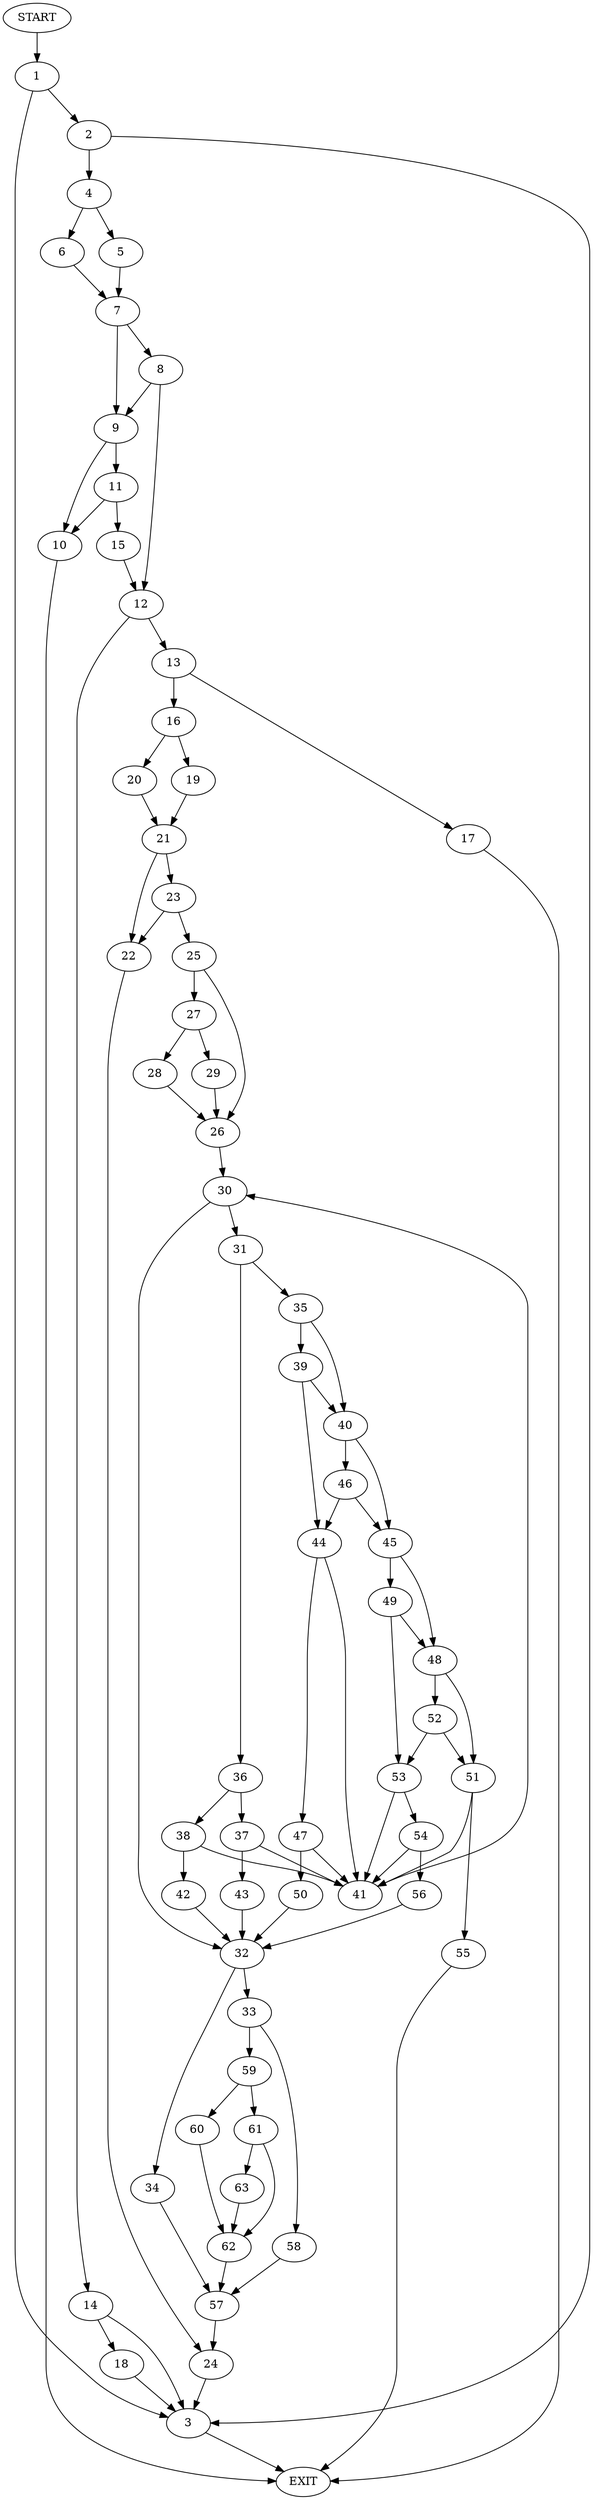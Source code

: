 digraph {
0 [label="START"]
64 [label="EXIT"]
0 -> 1
1 -> 2
1 -> 3
3 -> 64
2 -> 3
2 -> 4
4 -> 5
4 -> 6
5 -> 7
6 -> 7
7 -> 8
7 -> 9
9 -> 10
9 -> 11
8 -> 9
8 -> 12
12 -> 13
12 -> 14
10 -> 64
11 -> 10
11 -> 15
15 -> 12
13 -> 16
13 -> 17
14 -> 18
14 -> 3
16 -> 19
16 -> 20
17 -> 64
20 -> 21
19 -> 21
21 -> 22
21 -> 23
22 -> 24
23 -> 25
23 -> 22
25 -> 26
25 -> 27
27 -> 28
27 -> 29
26 -> 30
28 -> 26
29 -> 26
30 -> 31
30 -> 32
32 -> 33
32 -> 34
31 -> 35
31 -> 36
36 -> 37
36 -> 38
35 -> 39
35 -> 40
38 -> 41
38 -> 42
37 -> 41
37 -> 43
41 -> 30
43 -> 32
42 -> 32
39 -> 44
39 -> 40
40 -> 45
40 -> 46
44 -> 41
44 -> 47
45 -> 48
45 -> 49
46 -> 45
46 -> 44
47 -> 41
47 -> 50
50 -> 32
48 -> 51
48 -> 52
49 -> 48
49 -> 53
53 -> 41
53 -> 54
51 -> 41
51 -> 55
52 -> 51
52 -> 53
54 -> 41
54 -> 56
56 -> 32
55 -> 64
34 -> 57
33 -> 58
33 -> 59
57 -> 24
59 -> 60
59 -> 61
58 -> 57
60 -> 62
61 -> 63
61 -> 62
62 -> 57
63 -> 62
24 -> 3
18 -> 3
}
